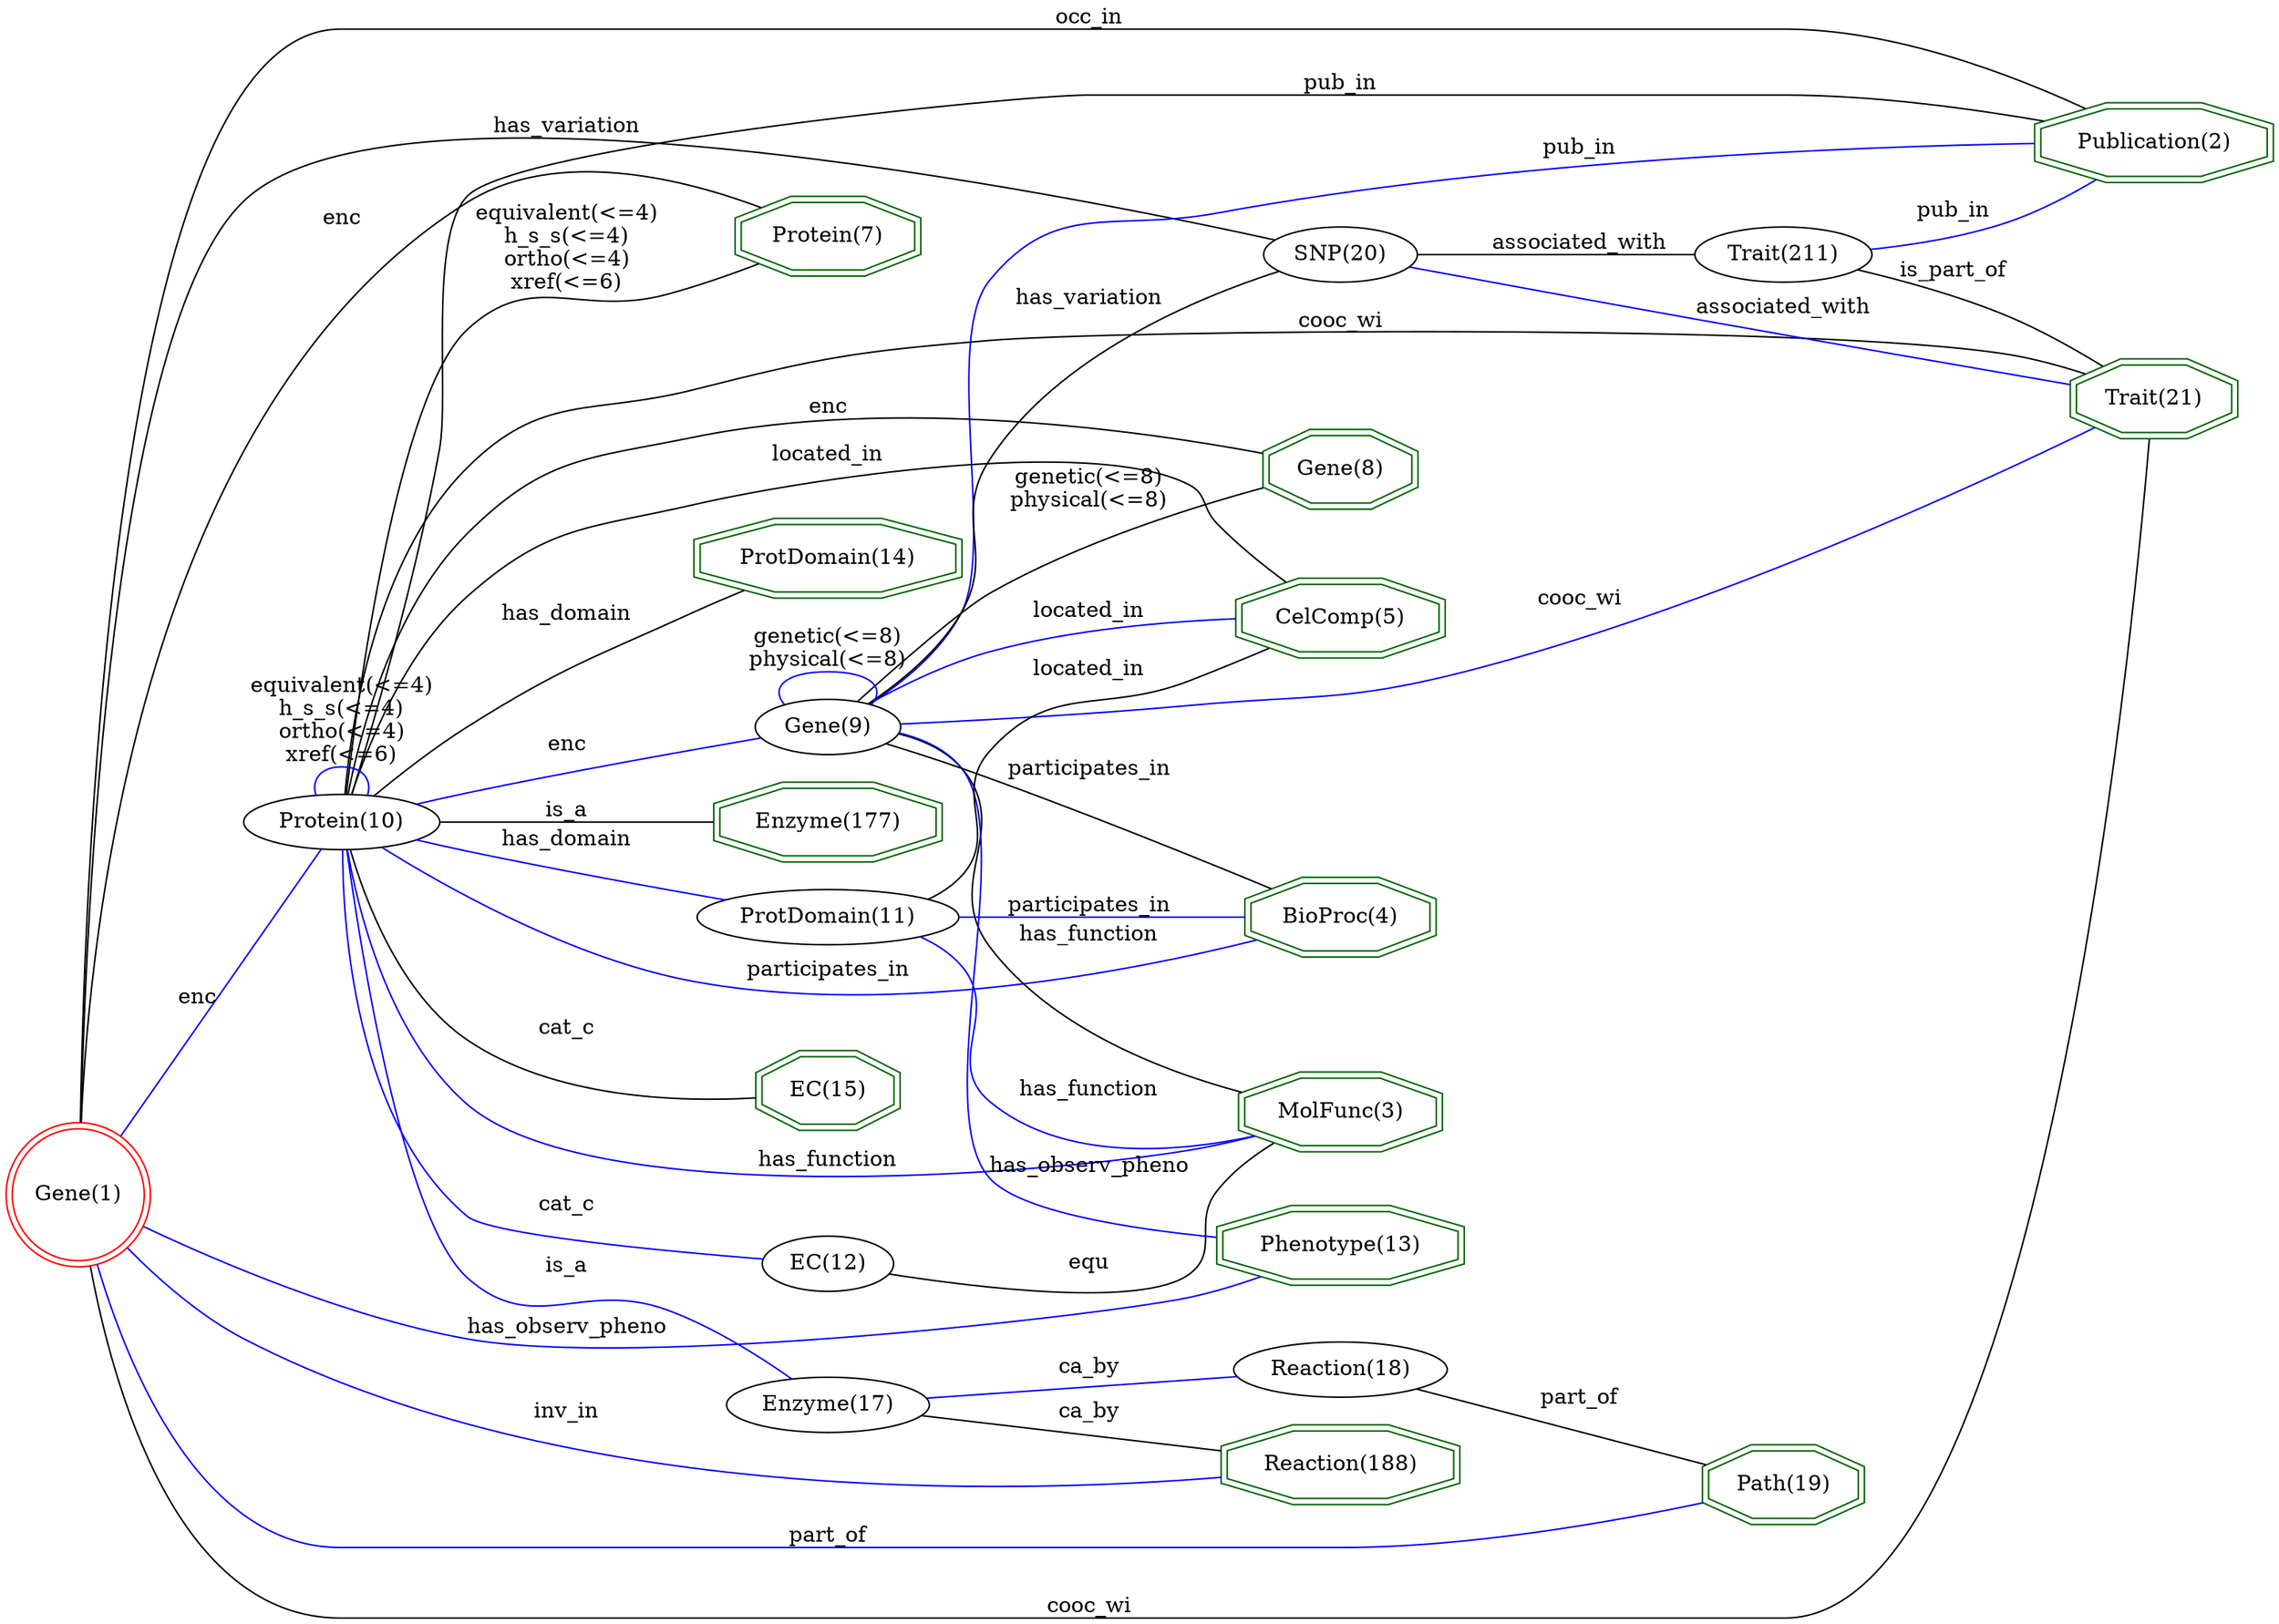 digraph {
	graph [_draw_="c 9 -#fffffe00 C 7 -#ffffff P 4 0 0 0 1010 1274.11 1010 1274.11 0 ",
		bb="0,0,1274.1,1010",
		dpi=96,
		rankdir=LR,
		xdotversion=1.7
	];
	node [label="\N"];
	"Publication(2)"	[_draw_="c 7 -#006400 p 8 1270.31 915.54 1270.31 930.46 1231.71 941 1177.12 941 1138.51 930.46 1138.51 915.54 1177.12 905 1231.71 905 c 7 \
-#006400 p 8 1274.32 912.49 1274.32 933.51 1232.24 945 1176.58 945 1134.5 933.51 1134.5 912.49 1176.58 901 1232.24 901 ",
		_ldraw_="F 14 11 -Times-Roman c 7 -#000000 T 1204.41 918.8 0 80.1 14 -Publication(2) ",
		color=darkgreen,
		height=0.61111,
		pos="1204.4,923",
		shape=doubleoctagon,
		width=1.9362];
	"Protein(7)"	[_draw_="c 7 -#006400 p 8 509.76 857.54 509.76 872.46 480.75 883 439.72 883 410.71 872.46 410.71 857.54 439.72 847 480.75 847 c 7 -#006400 \
p 8 513.74 854.74 513.74 875.26 481.45 887 439.02 887 406.73 875.26 406.73 854.74 439.02 843 481.45 843 ",
		_ldraw_="F 14 11 -Times-Roman c 7 -#000000 T 460.24 860.8 0 56.77 10 -Protein(7) ",
		color=darkgreen,
		height=0.61111,
		pos="460.24,865",
		shape=doubleoctagon,
		width=1.4931];
	"EC(15)"	[_draw_="c 7 -#006400 p 8 499.46 327.54 499.46 342.46 476.48 353 443.99 353 421.01 342.46 421.01 327.54 443.99 317 476.48 317 c 7 -#006400 \
p 8 503.47 324.98 503.47 345.02 477.36 357 443.11 357 417 345.02 417 324.98 443.11 313 477.36 313 ",
		_ldraw_="F 14 11 -Times-Roman c 7 -#000000 T 460.24 330.8 0 41.21 6 -EC(15) ",
		color=darkgreen,
		height=0.61111,
		pos="460.24,335",
		shape=doubleoctagon,
		width=1.1977];
	"MolFunc(3)"	[_draw_="c 7 -#006400 p 8 806.81 306.54 806.81 321.46 773.19 332 725.64 332 692.02 321.46 692.02 306.54 725.64 296 773.19 296 c 7 -#006400 \
p 8 810.82 303.61 810.82 324.39 773.8 336 725.03 336 688.01 324.39 688.01 303.61 725.03 292 773.8 292 ",
		_ldraw_="F 14 11 -Times-Roman c 7 -#000000 T 749.41 309.8 0 67.66 10 -MolFunc(3) ",
		color=darkgreen,
		height=0.61111,
		pos="749.41,314",
		shape=doubleoctagon,
		width=1.7];
	"Trait(21)"	[_draw_="c 7 -#006400 p 8 1249.71 751.54 1249.71 766.46 1223.17 777 1185.65 777 1159.11 766.46 1159.11 751.54 1185.65 741 1223.17 741 c 7 \
-#006400 p 8 1253.72 748.83 1253.72 769.17 1223.95 781 1184.88 781 1155.1 769.17 1155.1 748.83 1184.88 737 1223.95 737 ",
		_ldraw_="F 14 11 -Times-Roman c 7 -#000000 T 1204.41 754.8 0 50.05 9 -Trait(21) ",
		color=darkgreen,
		height=0.61111,
		pos="1204.4,759",
		shape=doubleoctagon,
		width=1.3655];
	"Gene(8)"	[_draw_="c 7 -#006400 p 8 791.53 705.54 791.53 720.46 766.86 731 731.97 731 707.3 720.46 707.3 705.54 731.97 695 766.86 695 c 7 -#006400 \
p 8 795.51 702.9 795.51 723.1 767.67 735 731.16 735 703.32 723.1 703.32 702.9 731.16 691 767.67 691 ",
		_ldraw_="F 14 11 -Times-Roman c 7 -#000000 T 749.41 708.8 0 45.86 7 -Gene(8) ",
		color=darkgreen,
		height=0.61111,
		pos="749.41,713",
		shape=doubleoctagon,
		width=1.286];
	"Phenotype(13)"	[_draw_="c 7 -#006400 p 8 816.52 225.54 816.52 240.46 777.21 251 721.62 251 682.31 240.46 682.31 225.54 721.62 215 777.21 215 c 7 -#006400 \
p 8 820.51 222.47 820.51 243.53 777.74 255 721.09 255 678.32 243.53 678.32 222.47 721.09 211 777.74 211 ",
		_ldraw_="F 14 11 -Times-Roman c 7 -#000000 T 749.41 228.8 0 82.43 13 -Phenotype(13) ",
		color=darkgreen,
		height=0.61111,
		pos="749.41,233",
		shape=doubleoctagon,
		width=1.9805];
	"CelComp(5)"	[_draw_="c 7 -#006400 p 8 808.02 621.54 808.02 636.46 773.69 647 725.14 647 690.81 636.46 690.81 621.54 725.14 611 773.69 611 c 7 -#006400 \
p 8 812.01 618.59 812.01 639.41 774.29 651 724.54 651 686.82 639.41 686.82 618.59 724.54 607 774.29 607 ",
		_ldraw_="F 14 11 -Times-Roman c 7 -#000000 T 749.41 624.8 0 69.99 10 -CelComp(5) ",
		color=darkgreen,
		height=0.61111,
		pos="749.41,629",
		shape=doubleoctagon,
		width=1.7443];
	"BioProc(4)"	[_draw_="c 7 -#006400 p 8 802.87 435.54 802.87 450.46 771.56 461 727.27 461 695.96 450.46 695.96 435.54 727.27 425 771.56 425 c 7 -#006400 \
p 8 806.87 432.67 806.87 453.33 772.21 465 726.62 465 691.96 453.33 691.96 432.67 726.62 421 772.21 421 ",
		_ldraw_="F 14 11 -Times-Roman c 7 -#000000 T 749.41 438.8 0 62.21 10 -BioProc(4) ",
		color=darkgreen,
		height=0.61111,
		pos="749.41,443",
		shape=doubleoctagon,
		width=1.5966];
	"ProtDomain(14)"	[_draw_="c 7 -#006400 p 8 534.09 655.54 534.09 670.46 490.83 681 429.64 681 386.38 670.46 386.38 655.54 429.64 645 490.83 645 c 7 -#006400 \
p 8 538.1 652.4 538.1 673.6 491.31 685 429.16 685 382.37 673.6 382.37 652.4 429.16 641 491.31 641 ",
		_ldraw_="F 14 11 -Times-Roman c 7 -#000000 T 460.24 658.8 0 91.77 14 -ProtDomain(14) ",
		color=darkgreen,
		height=0.61111,
		pos="460.24,663",
		shape=doubleoctagon,
		width=2.1578];
	"Enzyme(177)"	[_draw_="c 7 -#006400 p 8 523.3 493.54 523.3 508.46 486.36 519 434.11 519 397.17 508.46 397.17 493.54 434.11 483 486.36 483 c 7 -#006400 \
p 8 527.3 490.53 527.3 511.47 486.92 523 433.55 523 393.17 511.47 393.17 490.53 433.55 479 486.92 479 ",
		_ldraw_="F 14 11 -Times-Roman c 7 -#000000 T 460.24 496.8 0 76.19 11 -Enzyme(177) ",
		color=darkgreen,
		height=0.61111,
		pos="460.24,501",
		shape=doubleoctagon,
		width=1.8621];
	"Reaction(188)"	[_draw_="c 7 -#006400 p 8 815.29 88.54 815.29 103.46 776.7 114 722.13 114 683.54 103.46 683.54 88.54 722.13 78 776.7 78 c 7 -#006400 p 8 \
819.3 85.49 819.3 106.51 777.24 118 721.59 118 679.53 106.51 679.53 85.49 721.59 74 777.24 74 ",
		_ldraw_="F 14 11 -Times-Roman c 7 -#000000 T 749.41 91.8 0 80.08 13 -Reaction(188) ",
		color=darkgreen,
		height=0.61111,
		pos="749.41,96",
		shape=doubleoctagon,
		width=1.9359];
	"Path(19)"	[_draw_="c 7 -#006400 p 8 1037.85 75.54 1037.85 90.46 1012.19 101 975.89 101 950.22 90.46 950.22 75.54 975.89 65 1012.19 65 c 7 -#006400 \
p 8 1041.85 72.86 1041.85 93.14 1012.97 105 975.1 105 946.23 93.14 946.23 72.86 975.1 61 1012.97 61 ",
		_ldraw_="F 14 11 -Times-Roman c 7 -#000000 T 994.04 78.8 0 48.21 8 -Path(19) ",
		color=darkgreen,
		height=0.61111,
		pos="994.04,83",
		shape=doubleoctagon,
		width=1.3307];
	"Gene(1)"	[_draw_="c 7 -#ff0000 e 43.08 269 39.15 39.15 c 7 -#ff0000 e 43.08 269 43.15 43.15 ",
		_ldraw_="F 14 11 -Times-Roman c 7 -#000000 T 43.08 264.8 0 45.86 7 -Gene(1) ",
		color=red,
		height=1.1966,
		pos="43.077,269",
		shape=doublecircle,
		width=1.1966];
	"Gene(1)" -> "Publication(2)"	[_draw_="c 7 -#000000 B 10 43.55 312.3 42.78 468.81 50.61 996 190.97 996 190.97 996 190.97 996 995.04 996 1059.24 996 1128.63 964.75 1168.94 \
943.14 ",
		_ldraw_="F 14 11 -Times-Roman c 7 -#000000 T 608.02 998.8 0 37.32 6 -occ_in ",
		arrowhead=none,
		color=black,
		label=occ_in,
		lp="608.02,1003",
		pos="43.548,312.3 42.781,468.81 50.613,996 190.97,996 190.97,996 190.97,996 995.04,996 1059.2,996 1128.6,964.75 1168.9,943.14"];
	"Gene(1)" -> "Protein(7)"	[_draw_="c 7 -#000000 B 7 43.31 312.14 43.88 429.62 63.82 755.17 260.35 886 309.49 918.71 381.07 898.72 423.62 881.59 ",
		_ldraw_="F 14 11 -Times-Roman c 7 -#000000 T 191.97 870.8 0 19.43 3 -enc ",
		arrowhead=none,
		color=black,
		label=enc,
		lp="191.97,875",
		pos="43.308,312.14 43.878,429.62 63.823,755.17 260.35,886 309.49,918.71 381.07,898.72 423.62,881.59"];
	"Gene(1)" -> "Trait(21)"	[_draw_="c 7 -#000000 B 10 47.98 226.08 57.51 150.13 89.2 0 190.97 0 190.97 0 190.97 0 995.04 0 1152.01 0 1195.06 611.33 1202.24 736.7 ",
		_ldraw_="F 14 11 -Times-Roman c 7 -#000000 T 608.02 2.8 0 47.43 7 -cooc_wi ",
		arrowhead=none,
		color=black,
		label=cooc_wi,
		lp="608.02,7",
		pos="47.984,226.08 57.507,150.13 89.202,0 190.97,0 190.97,0 190.97,0 995.04,0 1152,0 1195.1,611.33 1202.2,736.7"];
	"Gene(1)" -> "Phenotype(13)"	[_draw_="c 7 -#0000ff B 10 80.9 248.13 122.81 225.67 194.07 191.38 260.35 178 344.99 160.92 571.94 176.76 660.12 197 676.74 200.82 694.28 \
207.39 709.3 213.88 ",
		_ldraw_="F 14 11 -Times-Roman c 7 -#000000 T 312.45 180.8 0 104.2 16 -has_observ_pheno ",
		arrowhead=none,
		color=blue,
		label=has_observ_pheno,
		lp="312.45,185",
		pos="80.897,248.13 122.81,225.67 194.07,191.38 260.35,178 344.99,160.92 571.94,176.76 660.12,197 676.74,200.82 694.28,207.39 709.3,213.88"];
	"Gene(1)" -> "Reaction(188)"	[_draw_="c 7 -#0000ff B 7 71.93 236.67 90.03 217.46 115.13 194 141.58 179 315.46 80.37 561.23 81.84 679.52 89.58 ",
		_ldraw_="F 14 11 -Times-Roman c 7 -#000000 T 312.45 130.8 0 35.78 6 -inv_in ",
		arrowhead=none,
		color=blue,
		label=inv_in,
		lp="312.45,135",
		pos="71.928,236.67 90.035,217.46 115.13,194 141.58,179 315.46,80.371 561.23,81.841 679.52,89.581"];
	"Gene(1)" -> "Path(19)"	[_draw_="c 7 -#0000ff B 10 51.97 226.79 66.79 162.14 105.32 46 190.97 46 190.97 46 190.97 46 750.41 46 820.08 46 899.72 61.09 948.19 72 ",
		_ldraw_="F 14 11 -Times-Roman c 7 -#000000 T 460.24 48.8 0 40.43 7 -part_of ",
		arrowhead=none,
		color=blue,
		label=part_of,
		lp="460.24,53",
		pos="51.975,226.79 66.788,162.14 105.32,46 190.97,46 190.97,46 190.97,46 750.41,46 820.08,46 899.72,61.092 948.19,71.999"];
	"Protein(10)"	[_draw_="c 7 -#000000 e 191.97 501 50.27 18 ",
		_ldraw_="F 14 11 -Times-Roman c 7 -#000000 T 191.97 496.8 0 63.77 11 -Protein(10) ",
		height=0.5,
		pos="191.97,501",
		width=1.3996];
	"Gene(1)" -> "Protein(10)"	[_draw_="c 7 -#0000ff B 4 66.87 305 98.86 355.52 155.85 445.54 179.84 483.42 ",
		_ldraw_="F 14 11 -Times-Roman c 7 -#000000 T 113.87 393.8 0 19.43 3 -enc ",
		arrowhead=none,
		color=blue,
		label=enc,
		lp="113.87,398",
		pos="66.867,305 98.859,355.52 155.85,445.54 179.84,483.42"];
	"SNP(20)"	[_draw_="c 7 -#000000 e 749.41 851 41.13 18 ",
		_ldraw_="F 14 11 -Times-Roman c 7 -#000000 T 749.41 846.8 0 49.01 7 -SNP(20) ",
		height=0.5,
		pos="749.41,851",
		width=1.1406];
	"Gene(1)" -> "SNP(20)"	[_draw_="c 7 -#000000 B 7 44.45 312.11 46.48 438.84 59.48 806.32 141.58 886 305.72 1045.3 626.93 909.76 721.57 864.45 ",
		_ldraw_="F 14 11 -Times-Roman c 7 -#000000 T 312.45 963.8 0 75.42 13 -has_variation ",
		arrowhead=none,
		color=black,
		label=has_variation,
		lp="312.45,968",
		pos="44.446,312.11 46.479,438.84 59.479,806.32 141.58,886 305.72,1045.3 626.93,909.76 721.57,864.45"];
	"Protein(10)" -> "Publication(2)"	[_draw_="c 7 -#000000 B 16 196.87 519.11 205.75 560.65 227.8 666.11 242.35 755 247.24 784.87 239.49 868.07 260.35 890 314.34 946.76 528.68 \
954 607.02 954 607.02 954 607.02 954 995.04 954 1046.06 954 1103.35 944.79 1144.93 936.42 ",
		_ldraw_="F 14 11 -Times-Roman c 7 -#000000 T 749.41 956.8 0 38.89 6 -pub_in ",
		arrowhead=none,
		color=black,
		label=pub_in,
		lp="749.41,961",
		pos="196.87,519.11 205.75,560.65 227.8,666.11 242.35,755 247.24,784.87 239.49,868.07 260.35,890 314.34,946.76 528.68,954 607.02,954 607.02,\
954 607.02,954 995.04,954 1046.1,954 1103.3,944.79 1144.9,936.42"];
	"Protein(10)" -> "Protein(7)"	[_draw_="c 7 -#000000 B 10 194.45 519.26 199.67 578.79 219.11 765.74 260.35 807 293.88 840.54 319.05 816.64 364.55 830 383.39 835.53 403.86 \
842.92 420.94 849.49 ",
		_ldraw_="F 14 11 -Times-Roman c 7 -#000000 T 312.45 874.8 0 90.43 15 -equivalent(<=4) F 14 11 -Times-Roman c 7 -#000000 T 312.45 860.8 0 \
64.01 10 -h_s_s(<=4) F 14 11 -Times-Roman c 7 -#000000 T 312.45 846.8 0 61.67 10 -ortho(<=4) F 14 11 -Times-Roman c 7 -#000000 T \
312.45 832.8 0 54.65 9 -xref(<=6) ",
		arrowhead=none,
		color=black,
		label="equivalent(<=4)\nh_s_s(<=4)\northo(<=4)\nxref(<=6)",
		lp="312.45,858",
		pos="194.45,519.26 199.67,578.79 219.11,765.74 260.35,807 293.88,840.54 319.05,816.64 364.55,830 383.39,835.53 403.86,842.92 420.94,849.49"];
	"Protein(10)" -> "EC(15)"	[_draw_="c 7 -#000000 B 7 196.34 483.01 202.94 453.22 220.54 394.04 260.35 365 306.05 331.66 373.56 328.5 416.97 330.68 ",
		_ldraw_="F 14 11 -Times-Roman c 7 -#000000 T 312.45 367.8 0 29.53 5 -cat_c ",
		arrowhead=none,
		color=black,
		label=cat_c,
		lp="312.45,372",
		pos="196.34,483.01 202.94,453.22 220.54,394.04 260.35,365 306.05,331.66 373.56,328.5 416.97,330.68"];
	"Protein(10)" -> "MolFunc(3)"	[_draw_="c 7 -#0000ff B 10 194.8 482.84 199.33 447.62 214.27 369.73 260.35 327 325.69 266.42 571.71 284.88 660.12 296 671.14 297.39 682.84 \
299.39 693.99 301.56 ",
		_ldraw_="F 14 11 -Times-Roman c 7 -#000000 T 460.24 290.8 0 72.32 12 -has_function ",
		arrowhead=none,
		color=blue,
		label=has_function,
		lp="460.24,295",
		pos="194.8,482.84 199.33,447.62 214.27,369.73 260.35,327 325.69,266.42 571.71,284.88 660.12,296 671.14,297.39 682.84,299.39 693.99,301.56"];
	"Protein(10)" -> "Trait(21)"	[_draw_="c 7 -#000000 B 13 193.53 519 195.76 560.28 206.71 662.92 260.35 724 299.66 768.75 325.14 763.18 382.55 779 539.85 822.34 955.89 \
814.49 1116.71 787 1133.23 784.17 1150.94 778.89 1166.01 773.66 ",
		_ldraw_="F 14 11 -Times-Roman c 7 -#000000 T 749.41 811.8 0 47.43 7 -cooc_wi ",
		arrowhead=none,
		color=black,
		label=cooc_wi,
		lp="749.41,816",
		pos="193.53,519 195.76,560.28 206.71,662.92 260.35,724 299.66,768.75 325.14,763.18 382.55,779 539.85,822.34 955.89,814.49 1116.7,787 \
1133.2,784.17 1150.9,778.89 1166,773.66"];
	"Protein(10)" -> "Gene(8)"	[_draw_="c 7 -#000000 B 10 195.74 519.09 201.83 553.59 219.27 629.63 260.35 678 301.02 725.88 321.9 732.66 382.55 749 498.57 780.26 641.8 \
746.08 709.48 725.8 ",
		_ldraw_="F 14 11 -Times-Roman c 7 -#000000 T 460.24 763.8 0 19.43 3 -enc ",
		arrowhead=none,
		color=black,
		label=enc,
		lp="460.24,768",
		pos="195.74,519.09 201.83,553.59 219.27,629.63 260.35,678 301.02,725.88 321.9,732.66 382.55,749 498.57,780.26 641.8,746.08 709.48,725.8"];
	"Protein(10)" -> "CelComp(5)"	[_draw_="c 7 -#000000 B 16 197.41 519.19 205.36 548.3 224.66 605.54 260.35 640 303.07 681.24 324.96 679.57 382.55 694 502.35 724.01 550.2 \
763.3 660.12 707 672.3 700.76 668.54 691.79 678.12 682 689.98 669.87 704.77 658.3 717.72 649.08 ",
		_ldraw_="F 14 11 -Times-Roman c 7 -#000000 T 460.24 736.8 0 58.31 10 -located_in ",
		arrowhead=none,
		color=black,
		label=located_in,
		lp="460.24,741",
		pos="197.41,519.19 205.36,548.3 224.66,605.54 260.35,640 303.07,681.24 324.96,679.57 382.55,694 502.35,724.01 550.2,763.3 660.12,707 \
672.3,700.76 668.54,691.79 678.12,682 689.98,669.87 704.77,658.3 717.72,649.08"];
	"Protein(10)" -> "BioProc(4)"	[_draw_="c 7 -#0000ff B 7 214.49 484.72 248.16 460.48 316.3 416.22 382.55 402 496.6 377.52 633.98 408.78 703.46 428.75 ",
		_ldraw_="F 14 11 -Times-Roman c 7 -#000000 T 460.24 404.8 0 82.41 15 -participates_in ",
		arrowhead=none,
		color=blue,
		label=participates_in,
		lp="460.24,409",
		pos="214.49,484.72 248.16,460.48 316.3,416.22 382.55,402 496.6,377.52 633.98,408.78 703.46,428.75"];
	"Protein(10)" -> "ProtDomain(14)"	[_draw_="c 7 -#000000 B 10 211.21 517.79 224.42 529.6 242.94 545.48 260.35 558 311.91 595.06 325.78 603.57 382.55 632 391.8 636.63 401.91 \
641.11 411.67 645.15 ",
		_ldraw_="F 14 11 -Times-Roman c 7 -#000000 T 312.45 624.8 0 67.66 10 -has_domain ",
		arrowhead=none,
		color=black,
		label=has_domain,
		lp="312.45,629",
		pos="211.21,517.79 224.42,529.6 242.94,545.48 260.35,558 311.91,595.06 325.78,603.57 382.55,632 391.8,636.63 401.91,641.11 411.67,645.15"];
	"Protein(10)" -> "Enzyme(177)"	[_draw_="c 7 -#000000 B 4 242.43 501 284.84 501 346.3 501 392.96 501 ",
		_ldraw_="F 14 11 -Times-Roman c 7 -#000000 T 312.45 503.8 0 22.55 4 -is_a ",
		arrowhead=none,
		color=black,
		label=is_a,
		lp="312.45,508",
		pos="242.43,501 284.84,501 346.3,501 392.96,501"];
	"Protein(10)" -> "Protein(10)"	[_draw_="c 7 -#0000ff B 7 178.04 518.41 175.44 528.09 180.08 537 191.97 537 203.85 537 208.49 528.09 205.89 518.41 ",
		_ldraw_="F 14 11 -Times-Roman c 7 -#000000 T 191.97 581.8 0 90.43 15 -equivalent(<=4) F 14 11 -Times-Roman c 7 -#000000 T 191.97 567.8 0 \
64.01 10 -h_s_s(<=4) F 14 11 -Times-Roman c 7 -#000000 T 191.97 553.8 0 61.67 10 -ortho(<=4) F 14 11 -Times-Roman c 7 -#000000 T \
191.97 539.8 0 54.65 9 -xref(<=6) ",
		arrowhead=none,
		color=blue,
		label="equivalent(<=4)\nh_s_s(<=4)\northo(<=4)\nxref(<=6)",
		lp="191.97,565",
		pos="178.04,518.41 175.44,528.09 180.08,537 191.97,537 203.85,537 208.49,528.09 205.89,518.41"];
	"EC(12)"	[_draw_="c 7 -#000000 e 460.24 227 36.28 18 ",
		_ldraw_="F 14 11 -Times-Roman c 7 -#000000 T 460.24 222.8 0 41.21 6 -EC(12) ",
		height=0.5,
		pos="460.24,227",
		width=1.0039];
	"Protein(10)" -> "EC(12)"	[_draw_="c 7 -#0000ff B 7 195.4 482.71 202.64 431.19 225.72 286.59 260.35 256 272.42 245.34 370.39 234.98 424.18 230.03 ",
		_ldraw_="F 14 11 -Times-Roman c 7 -#000000 T 312.45 258.8 0 29.53 5 -cat_c ",
		arrowhead=none,
		color=blue,
		label=cat_c,
		lp="312.45,263",
		pos="195.4,482.71 202.64,431.19 225.72,286.59 260.35,256 272.42,245.34 370.39,234.98 424.18,230.03"];
	"Gene(9)"	[_draw_="c 7 -#000000 e 460.24 559 39.15 18 ",
		_ldraw_="F 14 11 -Times-Roman c 7 -#000000 T 460.24 554.8 0 45.86 7 -Gene(9) ",
		height=0.5,
		pos="460.24,559",
		width=1.0855];
	"Protein(10)" -> "Gene(9)"	[_draw_="c 7 -#0000ff B 7 232.42 511.98 241.56 514.4 251.27 516.88 260.35 519 317.11 532.27 383.6 545.1 423.52 552.51 ",
		_ldraw_="F 14 11 -Times-Roman c 7 -#000000 T 312.45 542.8 0 19.43 3 -enc ",
		arrowhead=none,
		color=blue,
		label=enc,
		lp="312.45,547",
		pos="232.42,511.98 241.56,514.4 251.27,516.88 260.35,519 317.11,532.27 383.6,545.1 423.52,552.51"];
	"ProtDomain(11)"	[_draw_="c 7 -#000000 e 460.24 443 68 18 ",
		_ldraw_="F 14 11 -Times-Roman c 7 -#000000 T 460.24 438.8 0 91.25 14 -ProtDomain(11) ",
		height=0.5,
		pos="460.24,443",
		width=1.8819];
	"Protein(10)" -> "ProtDomain(11)"	[_draw_="c 7 -#0000ff B 7 232.42 490.02 241.56 487.6 251.27 485.12 260.35 483 308.71 471.69 364.13 460.71 404.17 453.12 ",
		_ldraw_="F 14 11 -Times-Roman c 7 -#000000 T 312.45 485.8 0 67.66 10 -has_domain ",
		arrowhead=none,
		color=blue,
		label=has_domain,
		lp="312.45,490",
		pos="232.42,490.02 241.56,487.6 251.27,485.12 260.35,483 308.71,471.69 364.13,460.71 404.17,453.12"];
	"Enzyme(17)"	[_draw_="c 7 -#000000 e 460.24 135 53.63 18 ",
		_ldraw_="F 14 11 -Times-Roman c 7 -#000000 T 460.24 130.8 0 69.19 10 -Enzyme(17) ",
		height=0.5,
		pos="460.24,135",
		width=1.4949];
	"Protein(10)" -> "Enzyme(17)"	[_draw_="c 7 -#0000ff B 10 194.8 482.98 200.86 426.85 222.12 256.58 260.35 219 294.18 185.76 320.78 214.24 364.55 196 391.81 184.64 419.85 \
165.46 438.27 151.64 ",
		_ldraw_="F 14 11 -Times-Roman c 7 -#000000 T 312.45 221.8 0 22.55 4 -is_a ",
		arrowhead=none,
		color=blue,
		label=is_a,
		lp="312.45,226",
		pos="194.8,482.98 200.86,426.85 222.12,256.58 260.35,219 294.18,185.76 320.78,214.24 364.55,196 391.81,184.64 419.85,165.46 438.27,151.64"];
	"EC(12)" -> "MolFunc(3)"	[_draw_="c 7 -#000000 B 10 488.83 215.92 530.06 201.33 608.42 181.44 660.12 217 678.55 229.68 664.42 246.32 678.12 264 687.75 276.43 701.3 \
287.08 713.95 295.31 ",
		_ldraw_="F 14 11 -Times-Roman c 7 -#000000 T 608.02 219.8 0 20.21 3 -equ ",
		arrowhead=none,
		color=black,
		label=equ,
		lp="608.02,224",
		pos="488.83,215.92 530.06,201.33 608.42,181.44 660.12,217 678.55,229.68 664.42,246.32 678.12,264 687.75,276.43 701.3,287.08 713.95,295.31"];
	"Gene(9)" -> "Publication(2)"	[_draw_="c 7 -#0000ff B 10 483.96 573.68 501.95 586.67 525.96 607.36 537.92 632 556.62 670.56 530.88 789.22 555.92 824 622.54 916.51 981.98 \
924.84 1134.7 924.1 ",
		_ldraw_="F 14 11 -Times-Roman c 7 -#000000 T 883.42 920.8 0 38.89 6 -pub_in ",
		arrowhead=none,
		color=blue,
		label=pub_in,
		lp="883.42,925",
		pos="483.96,573.68 501.95,586.67 525.96,607.36 537.92,632 556.62,670.56 530.88,789.22 555.92,824 622.54,916.51 981.98,924.84 1134.7,924.1"];
	"Gene(9)" -> "MolFunc(3)"	[_draw_="c 7 -#000000 B 10 498.25 554.16 512.64 550.41 528.01 543.77 537.92 532 568.96 495.1 528.4 464.6 555.92 425 590.59 375.1 655.46 344.59 \
700.25 328.49 ",
		_ldraw_="F 14 11 -Times-Roman c 7 -#000000 T 608.02 427.8 0 72.32 12 -has_function ",
		arrowhead=none,
		color=black,
		label=has_function,
		lp="608.02,432",
		pos="498.25,554.16 512.64,550.41 528.01,543.77 537.92,532 568.96,495.1 528.4,464.6 555.92,425 590.59,375.1 655.46,344.59 700.25,328.49"];
	"Gene(9)" -> "Trait(21)"	[_draw_="c 7 -#0000ff B 10 499.45 560.73 539.56 562.78 604.4 566.71 660.12 573 731.9 581.1 751.22 578.29 820.71 598 955.59 636.25 1106.43 \
709.31 1171.12 742.21 ",
		_ldraw_="F 14 11 -Times-Roman c 7 -#000000 T 883.42 634.8 0 47.43 7 -cooc_wi ",
		arrowhead=none,
		color=blue,
		label=cooc_wi,
		lp="883.42,639",
		pos="499.45,560.73 539.56,562.78 604.4,566.71 660.12,573 731.9,581.1 751.22,578.29 820.71,598 955.59,636.25 1106.4,709.31 1171.1,742.21"];
	"Gene(9)" -> "Gene(8)"	[_draw_="c 7 -#000000 B 7 476.18 575.59 493.7 594.2 524.39 624.22 555.92 643 603.42 671.3 664.24 691.05 704.67 702.19 ",
		_ldraw_="F 14 11 -Times-Roman c 7 -#000000 T 608.02 703.8 0 72.54 12 -genetic(<=8) F 14 11 -Times-Roman c 7 -#000000 T 608.02 689.8 0 78.77 \
13 -physical(<=8) ",
		arrowhead=none,
		color=black,
		label="genetic(<=8)\nphysical(<=8)",
		lp="608.02,701",
		pos="476.18,575.59 493.7,594.2 524.39,624.22 555.92,643 603.42,671.3 664.24,691.05 704.67,702.19"];
	"Gene(9)" -> "Phenotype(13)"	[_draw_="c 7 -#0000ff B 10 498.42 554.72 513.02 551.07 528.5 544.35 537.92 532 572.23 487 519.21 321.06 555.92 278 585.53 243.26 636.33 232.47 \
678.31 230.13 ",
		_ldraw_="F 14 11 -Times-Roman c 7 -#000000 T 608.02 280.8 0 104.2 16 -has_observ_pheno ",
		arrowhead=none,
		color=blue,
		label=has_observ_pheno,
		lp="608.02,285",
		pos="498.42,554.72 513.02,551.07 528.5,544.35 537.92,532 572.23,487 519.21,321.06 555.92,278 585.53,243.26 636.33,232.47 678.31,230.13"];
	"Gene(9)" -> "CelComp(5)"	[_draw_="c 7 -#0000ff B 7 484 573.46 502.6 584.54 529.97 599.21 555.92 607 598.45 619.76 648.3 625.21 686.61 627.5 ",
		_ldraw_="F 14 11 -Times-Roman c 7 -#000000 T 608.02 627.8 0 58.31 10 -located_in ",
		arrowhead=none,
		color=blue,
		label=located_in,
		lp="608.02,632",
		pos="484,573.46 502.6,584.54 529.97,599.21 555.92,607 598.45,619.76 648.3,625.21 686.61,627.5"];
	"Gene(9)" -> "BioProc(4)"	[_draw_="c 7 -#000000 B 7 492.36 548.53 506.36 543.69 523.04 537.76 537.92 532 598.97 508.37 668.77 478.23 710.67 459.78 ",
		_ldraw_="F 14 11 -Times-Roman c 7 -#000000 T 608.02 524.8 0 82.41 15 -participates_in ",
		arrowhead=none,
		color=black,
		label=participates_in,
		lp="608.02,529",
		pos="492.36,548.53 506.36,543.69 523.04,537.76 537.92,532 598.97,508.37 668.77,478.23 710.67,459.78"];
	"Gene(9)" -> "Gene(9)"	[_draw_="c 7 -#0000ff B 7 436.1 573.42 427.67 584.17 435.71 595 460.24 595 484.76 595 492.81 584.17 484.38 573.42 ",
		_ldraw_="F 14 11 -Times-Roman c 7 -#000000 T 460.24 611.8 0 72.54 12 -genetic(<=8) F 14 11 -Times-Roman c 7 -#000000 T 460.24 597.8 0 78.77 \
13 -physical(<=8) ",
		arrowhead=none,
		color=blue,
		label="genetic(<=8)\nphysical(<=8)",
		lp="460.24,609",
		pos="436.1,573.42 427.67,584.17 435.71,595 460.24,595 484.76,595 492.81,584.17 484.38,573.42"];
	"Gene(9)" -> "SNP(20)"	[_draw_="c 7 -#000000 B 13 482.9 573.79 500.5 586.98 524.53 607.9 537.92 632 557.09 666.52 535.46 685.22 555.92 719 592.27 779.03 618.53 \
781.93 678.12 819 690.64 826.79 705.38 833.8 718.12 839.25 ",
		_ldraw_="F 14 11 -Times-Roman c 7 -#000000 T 608.02 808.8 0 75.42 13 -has_variation ",
		arrowhead=none,
		color=black,
		label=has_variation,
		lp="608.02,813",
		pos="482.9,573.79 500.5,586.98 524.53,607.9 537.92,632 557.09,666.52 535.46,685.22 555.92,719 592.27,779.03 618.53,781.93 678.12,819 \
690.64,826.79 705.38,833.8 718.12,839.25"];
	"ProtDomain(11)" -> "MolFunc(3)"	[_draw_="c 7 -#0000ff B 10 510.5 430.68 520.83 426.03 530.75 419.67 537.92 411 562.8 380.9 526.32 350.48 555.92 325 593.72 292.46 652.73 \
294.07 695.45 301.1 ",
		_ldraw_="F 14 11 -Times-Roman c 7 -#000000 T 608.02 327.8 0 72.32 12 -has_function ",
		arrowhead=none,
		color=blue,
		label=has_function,
		lp="608.02,332",
		pos="510.5,430.68 520.83,426.03 530.75,419.67 537.92,411 562.8,380.9 526.32,350.48 555.92,325 593.72,292.46 652.73,294.07 695.45,301.1"];
	"ProtDomain(11)" -> "CelComp(5)"	[_draw_="c 7 -#000000 B 10 514.46 454.02 523.23 457.86 531.53 463.03 537.92 470 559.62 493.68 535.35 515.32 555.92 540 557.26 541.61 653.99 \
585.91 709.8 611.39 ",
		_ldraw_="F 14 11 -Times-Roman c 7 -#000000 T 608.02 589.8 0 58.31 10 -located_in ",
		arrowhead=none,
		color=black,
		label=located_in,
		lp="608.02,594",
		pos="514.46,454.02 523.23,457.86 531.53,463.03 537.92,470 559.62,493.68 535.35,515.32 555.92,540 557.26,541.61 653.99,585.91 709.8,611.39"];
	"ProtDomain(11)" -> "BioProc(4)"	[_draw_="c 7 -#0000ff B 4 528.2 443 577.76 443 644.54 443 691.52 443 ",
		_ldraw_="F 14 11 -Times-Roman c 7 -#000000 T 608.02 445.8 0 82.41 15 -participates_in ",
		arrowhead=none,
		color=blue,
		label=participates_in,
		lp="608.02,450",
		pos="528.2,443 577.76,443 644.54,443 691.52,443"];
	"Enzyme(17)" -> "Reaction(188)"	[_draw_="c 7 -#000000 B 4 510.28 128.34 556.89 122.01 627.45 112.43 679.67 105.34 ",
		_ldraw_="F 14 11 -Times-Roman c 7 -#000000 T 608.02 124.8 0 33.43 5 -ca_by ",
		arrowhead=none,
		color=black,
		label=ca_by,
		lp="608.02,129",
		pos="510.28,128.34 556.89,122.01 627.45,112.43 679.67,105.34"];
	"Reaction(18)"	[_draw_="c 7 -#000000 e 749.41 154 56.04 18 ",
		_ldraw_="F 14 11 -Times-Roman c 7 -#000000 T 749.41 149.8 0 73.08 12 -Reaction(18) ",
		height=0.5,
		pos="749.41,154",
		width=1.5631];
	"Enzyme(17)" -> "Reaction(18)"	[_draw_="c 7 -#0000ff B 4 513.24 138.44 564.32 141.82 641.93 146.95 693.87 150.39 ",
		_ldraw_="F 14 11 -Times-Roman c 7 -#000000 T 608.02 150.8 0 33.43 5 -ca_by ",
		arrowhead=none,
		color=blue,
		label=ca_by,
		lp="608.02,155",
		pos="513.24,138.44 564.32,141.82 641.93,146.95 693.87,150.39"];
	"SNP(20)" -> "Trait(21)"	[_draw_="c 7 -#0000ff B 10 786.83 843.29 826.12 834.99 890.54 821.44 946.13 810 996.68 799.6 1009.33 797.05 1059.94 787 1091.68 780.7 1127.39 \
773.73 1155.24 768.32 ",
		_ldraw_="F 14 11 -Times-Roman c 7 -#000000 T 994.04 812.8 0 89.42 15 -associated_with ",
		arrowhead=none,
		color=blue,
		label=associated_with,
		lp="994.04,817",
		pos="786.83,843.29 826.12,834.99 890.54,821.44 946.13,810 996.68,799.6 1009.3,797.05 1059.9,787 1091.7,780.7 1127.4,773.73 1155.2,768.32"];
	"Trait(211)"	[_draw_="c 7 -#000000 e 994.04 851 45.64 18 ",
		_ldraw_="F 14 11 -Times-Roman c 7 -#000000 T 994.04 846.8 0 56.53 10 -Trait(211) ",
		height=0.5,
		pos="994.04,851",
		width=1.2727];
	"SNP(20)" -> "Trait(211)"	[_draw_="c 7 -#000000 B 4 790.48 851 833.82 851 902.76 851 947.96 851 ",
		_ldraw_="F 14 11 -Times-Roman c 7 -#000000 T 883.42 853.8 0 89.42 15 -associated_with ",
		arrowhead=none,
		color=black,
		label=associated_with,
		lp="883.42,858",
		pos="790.48,851 833.82,851 902.76,851 947.96,851"];
	"Trait(211)" -> "Publication(2)"	[_draw_="c 7 -#0000ff B 7 1039.1 854.73 1062.66 857.68 1091.85 862.89 1116.71 872 1136.71 879.33 1157.34 891.26 1173.46 901.73 ",
		_ldraw_="F 14 11 -Times-Roman c 7 -#000000 T 1088.32 874.8 0 38.89 6 -pub_in ",
		arrowhead=none,
		color=blue,
		label=pub_in,
		lp="1088.3,879",
		pos="1039.1,854.73 1062.7,857.68 1091.9,862.89 1116.7,872 1136.7,879.33 1157.3,891.26 1173.5,901.73"];
	"Trait(211)" -> "Trait(21)"	[_draw_="c 7 -#000000 B 7 1032.91 841.38 1057.37 834.56 1089.58 824.42 1116.71 812 1137.56 802.45 1159.59 788.93 1176.23 777.94 ",
		_ldraw_="F 14 11 -Times-Roman c 7 -#000000 T 1088.32 834.8 0 56.77 10 -is_part_of ",
		arrowhead=none,
		color=black,
		label=is_part_of,
		lp="1088.3,839",
		pos="1032.9,841.38 1057.4,834.56 1089.6,824.42 1116.7,812 1137.6,802.45 1159.6,788.93 1176.2,777.94"];
	"Reaction(18)" -> "Path(19)"	[_draw_="c 7 -#000000 B 4 791.57 141.96 836.05 128.94 906.55 108.31 951.27 95.22 ",
		_ldraw_="F 14 11 -Times-Roman c 7 -#000000 T 883.42 129.8 0 40.43 7 -part_of ",
		arrowhead=none,
		color=black,
		label=part_of,
		lp="883.42,134",
		pos="791.57,141.96 836.05,128.94 906.55,108.31 951.27,95.222"];
}
